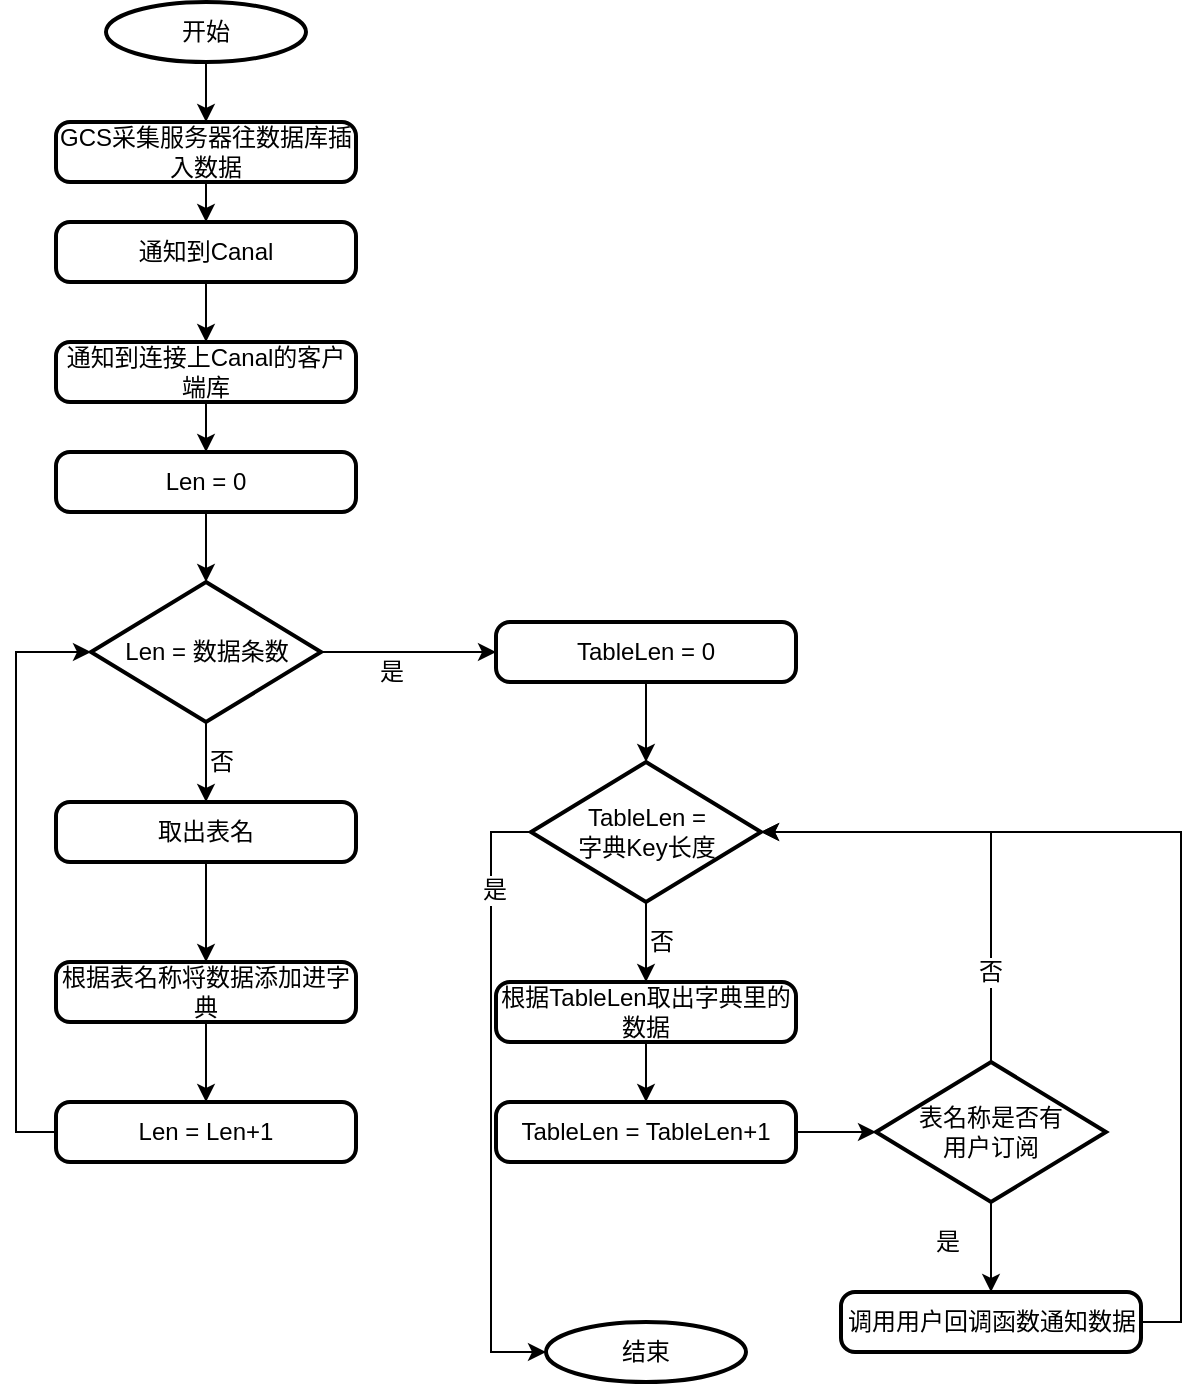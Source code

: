 <mxfile version="12.0.0" type="github" pages="1"><diagram id="1RDsmZvMJj4asbkxzup6" name="第 1 页"><mxGraphModel dx="1662" dy="762" grid="1" gridSize="10" guides="1" tooltips="1" connect="1" arrows="1" fold="1" page="1" pageScale="1" pageWidth="827" pageHeight="1169" math="0" shadow="0"><root><mxCell id="0"/><mxCell id="1" parent="0"/><mxCell id="hxSj81zX0FMQ-ebZ1TPI-1" style="edgeStyle=orthogonalEdgeStyle;rounded=0;orthogonalLoop=1;jettySize=auto;html=1;exitX=0.5;exitY=1;exitDx=0;exitDy=0;exitPerimeter=0;" edge="1" parent="1" source="hxSj81zX0FMQ-ebZ1TPI-2" target="hxSj81zX0FMQ-ebZ1TPI-4"><mxGeometry relative="1" as="geometry"/></mxCell><mxCell id="hxSj81zX0FMQ-ebZ1TPI-2" value="开始" style="strokeWidth=2;html=1;shape=mxgraph.flowchart.start_1;whiteSpace=wrap;" vertex="1" parent="1"><mxGeometry x="255" y="70" width="100" height="30" as="geometry"/></mxCell><mxCell id="hxSj81zX0FMQ-ebZ1TPI-3" style="edgeStyle=orthogonalEdgeStyle;rounded=0;orthogonalLoop=1;jettySize=auto;html=1;exitX=0.5;exitY=1;exitDx=0;exitDy=0;" edge="1" parent="1" source="hxSj81zX0FMQ-ebZ1TPI-4" target="hxSj81zX0FMQ-ebZ1TPI-6"><mxGeometry relative="1" as="geometry"/></mxCell><mxCell id="hxSj81zX0FMQ-ebZ1TPI-4" value="GCS采集服务器往数据库插入数据" style="rounded=1;whiteSpace=wrap;html=1;absoluteArcSize=1;arcSize=14;strokeWidth=2;" vertex="1" parent="1"><mxGeometry x="230" y="130" width="150" height="30" as="geometry"/></mxCell><mxCell id="hxSj81zX0FMQ-ebZ1TPI-5" style="edgeStyle=orthogonalEdgeStyle;rounded=0;orthogonalLoop=1;jettySize=auto;html=1;exitX=0.5;exitY=1;exitDx=0;exitDy=0;" edge="1" parent="1" source="hxSj81zX0FMQ-ebZ1TPI-6"><mxGeometry relative="1" as="geometry"><mxPoint x="305" y="240" as="targetPoint"/></mxGeometry></mxCell><mxCell id="hxSj81zX0FMQ-ebZ1TPI-6" value="通知到Canal" style="rounded=1;whiteSpace=wrap;html=1;absoluteArcSize=1;arcSize=14;strokeWidth=2;" vertex="1" parent="1"><mxGeometry x="230" y="180" width="150" height="30" as="geometry"/></mxCell><mxCell id="hxSj81zX0FMQ-ebZ1TPI-12" value="结束" style="strokeWidth=2;html=1;shape=mxgraph.flowchart.start_1;whiteSpace=wrap;" vertex="1" parent="1"><mxGeometry x="475" y="730" width="100" height="30" as="geometry"/></mxCell><mxCell id="hxSj81zX0FMQ-ebZ1TPI-16" style="edgeStyle=orthogonalEdgeStyle;rounded=0;orthogonalLoop=1;jettySize=auto;html=1;exitX=0.5;exitY=1;exitDx=0;exitDy=0;entryX=0.5;entryY=0;entryDx=0;entryDy=0;" edge="1" parent="1" source="hxSj81zX0FMQ-ebZ1TPI-13" target="hxSj81zX0FMQ-ebZ1TPI-14"><mxGeometry relative="1" as="geometry"/></mxCell><mxCell id="hxSj81zX0FMQ-ebZ1TPI-13" value="通知到连接上Canal的客户端库" style="rounded=1;whiteSpace=wrap;html=1;absoluteArcSize=1;arcSize=14;strokeWidth=2;" vertex="1" parent="1"><mxGeometry x="230" y="240" width="150" height="30" as="geometry"/></mxCell><mxCell id="hxSj81zX0FMQ-ebZ1TPI-25" style="edgeStyle=orthogonalEdgeStyle;rounded=0;orthogonalLoop=1;jettySize=auto;html=1;exitX=0.5;exitY=1;exitDx=0;exitDy=0;entryX=0.5;entryY=0;entryDx=0;entryDy=0;entryPerimeter=0;" edge="1" parent="1" source="hxSj81zX0FMQ-ebZ1TPI-14" target="hxSj81zX0FMQ-ebZ1TPI-17"><mxGeometry relative="1" as="geometry"/></mxCell><mxCell id="hxSj81zX0FMQ-ebZ1TPI-14" value="Len = 0" style="rounded=1;whiteSpace=wrap;html=1;absoluteArcSize=1;arcSize=14;strokeWidth=2;" vertex="1" parent="1"><mxGeometry x="230" y="295" width="150" height="30" as="geometry"/></mxCell><mxCell id="hxSj81zX0FMQ-ebZ1TPI-18" style="edgeStyle=orthogonalEdgeStyle;rounded=0;orthogonalLoop=1;jettySize=auto;html=1;" edge="1" parent="1" source="hxSj81zX0FMQ-ebZ1TPI-17"><mxGeometry relative="1" as="geometry"><mxPoint x="450" y="395" as="targetPoint"/></mxGeometry></mxCell><mxCell id="hxSj81zX0FMQ-ebZ1TPI-47" style="edgeStyle=orthogonalEdgeStyle;rounded=0;orthogonalLoop=1;jettySize=auto;html=1;exitX=0.5;exitY=1;exitDx=0;exitDy=0;exitPerimeter=0;" edge="1" parent="1" source="hxSj81zX0FMQ-ebZ1TPI-17" target="hxSj81zX0FMQ-ebZ1TPI-19"><mxGeometry relative="1" as="geometry"/></mxCell><mxCell id="hxSj81zX0FMQ-ebZ1TPI-17" value="Len = 数据条数" style="strokeWidth=2;html=1;shape=mxgraph.flowchart.decision;whiteSpace=wrap;" vertex="1" parent="1"><mxGeometry x="247.5" y="360" width="115" height="70" as="geometry"/></mxCell><mxCell id="hxSj81zX0FMQ-ebZ1TPI-40" style="edgeStyle=orthogonalEdgeStyle;rounded=0;orthogonalLoop=1;jettySize=auto;html=1;exitX=0.5;exitY=1;exitDx=0;exitDy=0;entryX=0.5;entryY=0;entryDx=0;entryDy=0;" edge="1" parent="1" source="hxSj81zX0FMQ-ebZ1TPI-19" target="hxSj81zX0FMQ-ebZ1TPI-35"><mxGeometry relative="1" as="geometry"/></mxCell><mxCell id="hxSj81zX0FMQ-ebZ1TPI-19" value="取出表名" style="rounded=1;whiteSpace=wrap;html=1;absoluteArcSize=1;arcSize=14;strokeWidth=2;" vertex="1" parent="1"><mxGeometry x="230" y="470" width="150" height="30" as="geometry"/></mxCell><mxCell id="hxSj81zX0FMQ-ebZ1TPI-42" style="edgeStyle=orthogonalEdgeStyle;rounded=0;orthogonalLoop=1;jettySize=auto;html=1;exitX=0;exitY=0.5;exitDx=0;exitDy=0;entryX=0;entryY=0.5;entryDx=0;entryDy=0;entryPerimeter=0;" edge="1" parent="1" source="hxSj81zX0FMQ-ebZ1TPI-24" target="hxSj81zX0FMQ-ebZ1TPI-17"><mxGeometry relative="1" as="geometry"/></mxCell><mxCell id="hxSj81zX0FMQ-ebZ1TPI-24" value="Len = Len+1" style="rounded=1;whiteSpace=wrap;html=1;absoluteArcSize=1;arcSize=14;strokeWidth=2;" vertex="1" parent="1"><mxGeometry x="230" y="620" width="150" height="30" as="geometry"/></mxCell><mxCell id="hxSj81zX0FMQ-ebZ1TPI-41" style="edgeStyle=orthogonalEdgeStyle;rounded=0;orthogonalLoop=1;jettySize=auto;html=1;exitX=0.5;exitY=1;exitDx=0;exitDy=0;entryX=0.5;entryY=0;entryDx=0;entryDy=0;" edge="1" parent="1" source="hxSj81zX0FMQ-ebZ1TPI-35" target="hxSj81zX0FMQ-ebZ1TPI-24"><mxGeometry relative="1" as="geometry"/></mxCell><mxCell id="hxSj81zX0FMQ-ebZ1TPI-35" value="根据表名称将数据添加进字典" style="rounded=1;whiteSpace=wrap;html=1;absoluteArcSize=1;arcSize=14;strokeWidth=2;" vertex="1" parent="1"><mxGeometry x="230" y="550" width="150" height="30" as="geometry"/></mxCell><mxCell id="hxSj81zX0FMQ-ebZ1TPI-51" value="否" style="text;html=1;resizable=0;points=[];autosize=1;align=left;verticalAlign=top;spacingTop=-4;" vertex="1" parent="1"><mxGeometry x="305" y="440" width="30" height="20" as="geometry"/></mxCell><mxCell id="hxSj81zX0FMQ-ebZ1TPI-52" value="是" style="text;html=1;resizable=0;points=[];autosize=1;align=left;verticalAlign=top;spacingTop=-4;" vertex="1" parent="1"><mxGeometry x="390" y="395" width="30" height="20" as="geometry"/></mxCell><mxCell id="hxSj81zX0FMQ-ebZ1TPI-59" style="edgeStyle=orthogonalEdgeStyle;rounded=0;orthogonalLoop=1;jettySize=auto;html=1;exitX=0.5;exitY=1;exitDx=0;exitDy=0;entryX=0.5;entryY=0;entryDx=0;entryDy=0;entryPerimeter=0;" edge="1" parent="1" source="hxSj81zX0FMQ-ebZ1TPI-57" target="hxSj81zX0FMQ-ebZ1TPI-58"><mxGeometry relative="1" as="geometry"/></mxCell><mxCell id="hxSj81zX0FMQ-ebZ1TPI-57" value="TableLen = 0" style="rounded=1;whiteSpace=wrap;html=1;absoluteArcSize=1;arcSize=14;strokeWidth=2;" vertex="1" parent="1"><mxGeometry x="450" y="380" width="150" height="30" as="geometry"/></mxCell><mxCell id="hxSj81zX0FMQ-ebZ1TPI-61" style="edgeStyle=orthogonalEdgeStyle;rounded=0;orthogonalLoop=1;jettySize=auto;html=1;exitX=0.5;exitY=1;exitDx=0;exitDy=0;exitPerimeter=0;entryX=0.5;entryY=0;entryDx=0;entryDy=0;" edge="1" parent="1" source="hxSj81zX0FMQ-ebZ1TPI-58" target="hxSj81zX0FMQ-ebZ1TPI-60"><mxGeometry relative="1" as="geometry"/></mxCell><mxCell id="hxSj81zX0FMQ-ebZ1TPI-73" style="edgeStyle=orthogonalEdgeStyle;rounded=0;orthogonalLoop=1;jettySize=auto;html=1;exitX=0;exitY=0.5;exitDx=0;exitDy=0;exitPerimeter=0;entryX=0;entryY=0.5;entryDx=0;entryDy=0;entryPerimeter=0;" edge="1" parent="1" source="hxSj81zX0FMQ-ebZ1TPI-58" target="hxSj81zX0FMQ-ebZ1TPI-12"><mxGeometry relative="1" as="geometry"/></mxCell><mxCell id="hxSj81zX0FMQ-ebZ1TPI-75" value="是" style="text;html=1;resizable=0;points=[];align=center;verticalAlign=middle;labelBackgroundColor=#ffffff;" vertex="1" connectable="0" parent="hxSj81zX0FMQ-ebZ1TPI-73"><mxGeometry x="-0.681" y="1" relative="1" as="geometry"><mxPoint as="offset"/></mxGeometry></mxCell><mxCell id="hxSj81zX0FMQ-ebZ1TPI-58" value="TableLen = &lt;br&gt;字典Key长度" style="strokeWidth=2;html=1;shape=mxgraph.flowchart.decision;whiteSpace=wrap;" vertex="1" parent="1"><mxGeometry x="467.5" y="450" width="115" height="70" as="geometry"/></mxCell><mxCell id="hxSj81zX0FMQ-ebZ1TPI-63" style="edgeStyle=orthogonalEdgeStyle;rounded=0;orthogonalLoop=1;jettySize=auto;html=1;exitX=0.5;exitY=1;exitDx=0;exitDy=0;entryX=0.5;entryY=0;entryDx=0;entryDy=0;" edge="1" parent="1" source="hxSj81zX0FMQ-ebZ1TPI-60" target="hxSj81zX0FMQ-ebZ1TPI-62"><mxGeometry relative="1" as="geometry"/></mxCell><mxCell id="hxSj81zX0FMQ-ebZ1TPI-60" value="根据TableLen取出字典里的数据" style="rounded=1;whiteSpace=wrap;html=1;absoluteArcSize=1;arcSize=14;strokeWidth=2;" vertex="1" parent="1"><mxGeometry x="450" y="560" width="150" height="30" as="geometry"/></mxCell><mxCell id="hxSj81zX0FMQ-ebZ1TPI-65" style="edgeStyle=orthogonalEdgeStyle;rounded=0;orthogonalLoop=1;jettySize=auto;html=1;exitX=1;exitY=0.5;exitDx=0;exitDy=0;entryX=0;entryY=0.5;entryDx=0;entryDy=0;entryPerimeter=0;" edge="1" parent="1" source="hxSj81zX0FMQ-ebZ1TPI-62" target="hxSj81zX0FMQ-ebZ1TPI-64"><mxGeometry relative="1" as="geometry"/></mxCell><mxCell id="hxSj81zX0FMQ-ebZ1TPI-62" value="TableLen = TableLen+1" style="rounded=1;whiteSpace=wrap;html=1;absoluteArcSize=1;arcSize=14;strokeWidth=2;" vertex="1" parent="1"><mxGeometry x="450" y="620" width="150" height="30" as="geometry"/></mxCell><mxCell id="hxSj81zX0FMQ-ebZ1TPI-66" style="edgeStyle=orthogonalEdgeStyle;rounded=0;orthogonalLoop=1;jettySize=auto;html=1;exitX=0.5;exitY=0;exitDx=0;exitDy=0;exitPerimeter=0;entryX=1;entryY=0.5;entryDx=0;entryDy=0;entryPerimeter=0;" edge="1" parent="1" source="hxSj81zX0FMQ-ebZ1TPI-64" target="hxSj81zX0FMQ-ebZ1TPI-58"><mxGeometry relative="1" as="geometry"/></mxCell><mxCell id="hxSj81zX0FMQ-ebZ1TPI-67" value="否" style="text;html=1;resizable=0;points=[];align=center;verticalAlign=middle;labelBackgroundColor=#ffffff;" vertex="1" connectable="0" parent="hxSj81zX0FMQ-ebZ1TPI-66"><mxGeometry x="-0.591" y="-3" relative="1" as="geometry"><mxPoint x="-3.5" y="2" as="offset"/></mxGeometry></mxCell><mxCell id="hxSj81zX0FMQ-ebZ1TPI-70" style="edgeStyle=orthogonalEdgeStyle;rounded=0;orthogonalLoop=1;jettySize=auto;html=1;exitX=0.5;exitY=1;exitDx=0;exitDy=0;exitPerimeter=0;entryX=0.5;entryY=0;entryDx=0;entryDy=0;" edge="1" parent="1" source="hxSj81zX0FMQ-ebZ1TPI-64" target="hxSj81zX0FMQ-ebZ1TPI-69"><mxGeometry relative="1" as="geometry"><Array as="points"><mxPoint x="698" y="700"/><mxPoint x="698" y="700"/></Array></mxGeometry></mxCell><mxCell id="hxSj81zX0FMQ-ebZ1TPI-64" value="表名称是否有&lt;br&gt;用户订阅" style="strokeWidth=2;html=1;shape=mxgraph.flowchart.decision;whiteSpace=wrap;" vertex="1" parent="1"><mxGeometry x="640" y="600" width="115" height="70" as="geometry"/></mxCell><mxCell id="hxSj81zX0FMQ-ebZ1TPI-72" style="edgeStyle=orthogonalEdgeStyle;rounded=0;orthogonalLoop=1;jettySize=auto;html=1;exitX=1;exitY=0.5;exitDx=0;exitDy=0;entryX=1;entryY=0.5;entryDx=0;entryDy=0;entryPerimeter=0;" edge="1" parent="1" source="hxSj81zX0FMQ-ebZ1TPI-69" target="hxSj81zX0FMQ-ebZ1TPI-58"><mxGeometry relative="1" as="geometry"/></mxCell><mxCell id="hxSj81zX0FMQ-ebZ1TPI-69" value="调用用户回调函数通知数据" style="rounded=1;whiteSpace=wrap;html=1;absoluteArcSize=1;arcSize=14;strokeWidth=2;" vertex="1" parent="1"><mxGeometry x="622.5" y="715" width="150" height="30" as="geometry"/></mxCell><mxCell id="hxSj81zX0FMQ-ebZ1TPI-71" value="是" style="text;html=1;resizable=0;points=[];autosize=1;align=left;verticalAlign=top;spacingTop=-4;" vertex="1" parent="1"><mxGeometry x="667.5" y="680" width="30" height="20" as="geometry"/></mxCell><mxCell id="hxSj81zX0FMQ-ebZ1TPI-74" value="否" style="text;html=1;resizable=0;points=[];autosize=1;align=left;verticalAlign=top;spacingTop=-4;" vertex="1" parent="1"><mxGeometry x="525" y="530" width="30" height="20" as="geometry"/></mxCell></root></mxGraphModel></diagram></mxfile>